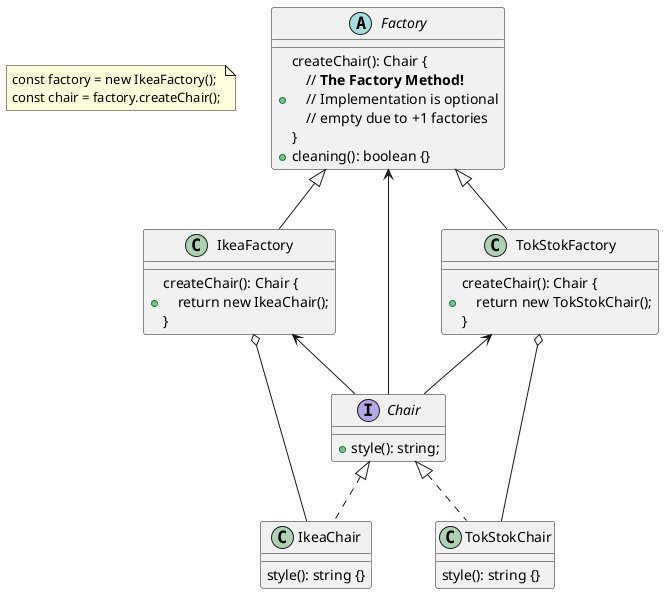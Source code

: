 @startuml
note as n2
const factory = new IkeaFactory();
const chair = factory.createChair();
end note

abstract class Factory {
    + createChair(): Chair {\n    // <b>The Factory Method!</b>\n    // Implementation is optional\n    // empty due to +1 factories\n}
    + cleaning(): boolean {}
}

class IkeaFactory extends Factory {
    + createChair(): Chair {\n    return new IkeaChair();\n}
}

class TokStokFactory extends Factory {
    + createChair(): Chair {\n    return new TokStokChair();\n}
}

interface Chair {
    + style(): string;
}

class IkeaChair implements Chair {
    style(): string {}
}

class TokStokChair implements Chair {
    style(): string {}
}

Factory <-- Chair
IkeaFactory <-- Chair
TokStokFactory <-- Chair
IkeaFactory o-- IkeaChair
TokStokFactory o-- TokStokChair
@enduml